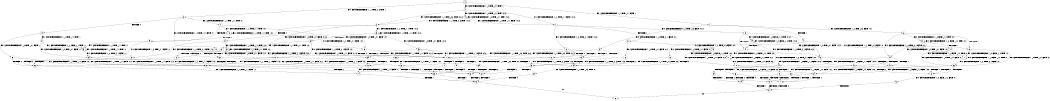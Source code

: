 digraph BCG {
size = "7, 10.5";
center = TRUE;
node [shape = circle];
0 [peripheries = 2];
0 -> 1 [label = "EX !1 !ATOMIC_EXCH_BRANCH (1, +1, TRUE, +1, 1, FALSE) !::"];
0 -> 2 [label = "EX !2 !ATOMIC_EXCH_BRANCH (1, +0, TRUE, +0, 1, TRUE) !::"];
0 -> 3 [label = "EX !0 !ATOMIC_EXCH_BRANCH (1, +1, TRUE, +0, 3, TRUE) !::"];
1 -> 4 [label = "TERMINATE !1"];
1 -> 5 [label = "EX !2 !ATOMIC_EXCH_BRANCH (1, +0, TRUE, +0, 1, FALSE) !:0:1:"];
1 -> 6 [label = "EX !0 !ATOMIC_EXCH_BRANCH (1, +1, TRUE, +0, 3, FALSE) !:0:1:"];
2 -> 7 [label = "EX !1 !ATOMIC_EXCH_BRANCH (1, +1, TRUE, +1, 1, FALSE) !:0:1:2:"];
2 -> 8 [label = "EX !0 !ATOMIC_EXCH_BRANCH (1, +1, TRUE, +0, 3, TRUE) !:0:1:2:"];
2 -> 9 [label = "EX !2 !ATOMIC_EXCH_BRANCH (1, +0, TRUE, +0, 1, TRUE) !:0:1:2:"];
3 -> 10 [label = "TERMINATE !0"];
3 -> 11 [label = "EX !1 !ATOMIC_EXCH_BRANCH (1, +1, TRUE, +1, 1, TRUE) !:0:"];
3 -> 12 [label = "EX !2 !ATOMIC_EXCH_BRANCH (1, +0, TRUE, +0, 1, FALSE) !:0:"];
4 -> 13 [label = "EX !2 !ATOMIC_EXCH_BRANCH (1, +0, TRUE, +0, 1, FALSE) !:0:"];
4 -> 14 [label = "EX !0 !ATOMIC_EXCH_BRANCH (1, +1, TRUE, +0, 3, FALSE) !:0:"];
5 -> 15 [label = "TERMINATE !1"];
5 -> 16 [label = "TERMINATE !2"];
5 -> 17 [label = "EX !0 !ATOMIC_EXCH_BRANCH (1, +1, TRUE, +0, 3, TRUE) !:0:1:2:"];
6 -> 18 [label = "TERMINATE !1"];
6 -> 19 [label = "EX !2 !ATOMIC_EXCH_BRANCH (1, +0, TRUE, +0, 1, FALSE) !:0:1:"];
6 -> 20 [label = "EX !0 !ATOMIC_EXCH_BRANCH (1, +0, FALSE, +1, 2, TRUE) !:0:1:"];
7 -> 21 [label = "TERMINATE !1"];
7 -> 22 [label = "EX !0 !ATOMIC_EXCH_BRANCH (1, +1, TRUE, +0, 3, FALSE) !:0:1:2:"];
7 -> 23 [label = "EX !2 !ATOMIC_EXCH_BRANCH (1, +0, TRUE, +0, 1, FALSE) !:0:1:2:"];
8 -> 24 [label = "TERMINATE !0"];
8 -> 25 [label = "EX !1 !ATOMIC_EXCH_BRANCH (1, +1, TRUE, +1, 1, TRUE) !:0:1:2:"];
8 -> 26 [label = "EX !2 !ATOMIC_EXCH_BRANCH (1, +0, TRUE, +0, 1, FALSE) !:0:1:2:"];
9 -> 7 [label = "EX !1 !ATOMIC_EXCH_BRANCH (1, +1, TRUE, +1, 1, FALSE) !:0:1:2:"];
9 -> 8 [label = "EX !0 !ATOMIC_EXCH_BRANCH (1, +1, TRUE, +0, 3, TRUE) !:0:1:2:"];
9 -> 9 [label = "EX !2 !ATOMIC_EXCH_BRANCH (1, +0, TRUE, +0, 1, TRUE) !:0:1:2:"];
10 -> 27 [label = "EX !1 !ATOMIC_EXCH_BRANCH (1, +1, TRUE, +1, 1, TRUE) !::"];
10 -> 28 [label = "EX !2 !ATOMIC_EXCH_BRANCH (1, +0, TRUE, +0, 1, FALSE) !::"];
11 -> 29 [label = "TERMINATE !0"];
11 -> 30 [label = "EX !2 !ATOMIC_EXCH_BRANCH (1, +0, TRUE, +0, 1, FALSE) !:0:1:"];
11 -> 31 [label = "EX !1 !ATOMIC_EXCH_BRANCH (1, +1, TRUE, +1, 1, TRUE) !:0:1:"];
12 -> 32 [label = "TERMINATE !2"];
12 -> 33 [label = "TERMINATE !0"];
12 -> 17 [label = "EX !1 !ATOMIC_EXCH_BRANCH (1, +1, TRUE, +1, 1, FALSE) !:0:1:2:"];
13 -> 34 [label = "TERMINATE !2"];
13 -> 35 [label = "EX !0 !ATOMIC_EXCH_BRANCH (1, +1, TRUE, +0, 3, TRUE) !:0:2:"];
14 -> 36 [label = "EX !2 !ATOMIC_EXCH_BRANCH (1, +0, TRUE, +0, 1, FALSE) !:0:"];
14 -> 37 [label = "EX !0 !ATOMIC_EXCH_BRANCH (1, +0, FALSE, +1, 2, TRUE) !:0:"];
15 -> 34 [label = "TERMINATE !2"];
15 -> 35 [label = "EX !0 !ATOMIC_EXCH_BRANCH (1, +1, TRUE, +0, 3, TRUE) !:0:2:"];
16 -> 34 [label = "TERMINATE !1"];
16 -> 38 [label = "EX !0 !ATOMIC_EXCH_BRANCH (1, +1, TRUE, +0, 3, TRUE) !:0:1:"];
17 -> 39 [label = "TERMINATE !1"];
17 -> 40 [label = "TERMINATE !2"];
17 -> 41 [label = "TERMINATE !0"];
18 -> 36 [label = "EX !2 !ATOMIC_EXCH_BRANCH (1, +0, TRUE, +0, 1, FALSE) !:0:"];
18 -> 37 [label = "EX !0 !ATOMIC_EXCH_BRANCH (1, +0, FALSE, +1, 2, TRUE) !:0:"];
19 -> 42 [label = "TERMINATE !1"];
19 -> 43 [label = "TERMINATE !2"];
19 -> 44 [label = "EX !0 !ATOMIC_EXCH_BRANCH (1, +0, FALSE, +1, 2, FALSE) !:0:1:2:"];
20 -> 18 [label = "TERMINATE !1"];
20 -> 19 [label = "EX !2 !ATOMIC_EXCH_BRANCH (1, +0, TRUE, +0, 1, FALSE) !:0:1:"];
20 -> 20 [label = "EX !0 !ATOMIC_EXCH_BRANCH (1, +0, FALSE, +1, 2, TRUE) !:0:1:"];
21 -> 45 [label = "EX !0 !ATOMIC_EXCH_BRANCH (1, +1, TRUE, +0, 3, FALSE) !:0:2:"];
21 -> 46 [label = "EX !2 !ATOMIC_EXCH_BRANCH (1, +0, TRUE, +0, 1, FALSE) !:0:2:"];
22 -> 47 [label = "TERMINATE !1"];
22 -> 48 [label = "EX !2 !ATOMIC_EXCH_BRANCH (1, +0, TRUE, +0, 1, FALSE) !:0:1:2:"];
22 -> 49 [label = "EX !0 !ATOMIC_EXCH_BRANCH (1, +0, FALSE, +1, 2, TRUE) !:0:1:2:"];
23 -> 15 [label = "TERMINATE !1"];
23 -> 16 [label = "TERMINATE !2"];
23 -> 17 [label = "EX !0 !ATOMIC_EXCH_BRANCH (1, +1, TRUE, +0, 3, TRUE) !:0:1:2:"];
24 -> 50 [label = "EX !1 !ATOMIC_EXCH_BRANCH (1, +1, TRUE, +1, 1, TRUE) !:1:2:"];
24 -> 51 [label = "EX !2 !ATOMIC_EXCH_BRANCH (1, +0, TRUE, +0, 1, FALSE) !:1:2:"];
25 -> 52 [label = "TERMINATE !0"];
25 -> 53 [label = "EX !2 !ATOMIC_EXCH_BRANCH (1, +0, TRUE, +0, 1, FALSE) !:0:1:2:"];
25 -> 25 [label = "EX !1 !ATOMIC_EXCH_BRANCH (1, +1, TRUE, +1, 1, TRUE) !:0:1:2:"];
26 -> 32 [label = "TERMINATE !2"];
26 -> 33 [label = "TERMINATE !0"];
26 -> 17 [label = "EX !1 !ATOMIC_EXCH_BRANCH (1, +1, TRUE, +1, 1, FALSE) !:0:1:2:"];
27 -> 54 [label = "EX !2 !ATOMIC_EXCH_BRANCH (1, +0, TRUE, +0, 1, FALSE) !:1:"];
27 -> 55 [label = "EX !1 !ATOMIC_EXCH_BRANCH (1, +1, TRUE, +1, 1, TRUE) !:1:"];
28 -> 56 [label = "TERMINATE !2"];
28 -> 57 [label = "EX !1 !ATOMIC_EXCH_BRANCH (1, +1, TRUE, +1, 1, FALSE) !:1:2:"];
29 -> 54 [label = "EX !2 !ATOMIC_EXCH_BRANCH (1, +0, TRUE, +0, 1, FALSE) !:1:"];
29 -> 55 [label = "EX !1 !ATOMIC_EXCH_BRANCH (1, +1, TRUE, +1, 1, TRUE) !:1:"];
30 -> 58 [label = "TERMINATE !2"];
30 -> 59 [label = "TERMINATE !0"];
30 -> 17 [label = "EX !1 !ATOMIC_EXCH_BRANCH (1, +1, TRUE, +1, 1, FALSE) !:0:1:2:"];
31 -> 29 [label = "TERMINATE !0"];
31 -> 30 [label = "EX !2 !ATOMIC_EXCH_BRANCH (1, +0, TRUE, +0, 1, FALSE) !:0:1:"];
31 -> 31 [label = "EX !1 !ATOMIC_EXCH_BRANCH (1, +1, TRUE, +1, 1, TRUE) !:0:1:"];
32 -> 56 [label = "TERMINATE !0"];
32 -> 38 [label = "EX !1 !ATOMIC_EXCH_BRANCH (1, +1, TRUE, +1, 1, FALSE) !:0:1:"];
33 -> 56 [label = "TERMINATE !2"];
33 -> 57 [label = "EX !1 !ATOMIC_EXCH_BRANCH (1, +1, TRUE, +1, 1, FALSE) !:1:2:"];
34 -> 60 [label = "EX !0 !ATOMIC_EXCH_BRANCH (1, +1, TRUE, +0, 3, TRUE) !:0:"];
35 -> 61 [label = "TERMINATE !2"];
35 -> 62 [label = "TERMINATE !0"];
36 -> 63 [label = "TERMINATE !2"];
36 -> 64 [label = "EX !0 !ATOMIC_EXCH_BRANCH (1, +0, FALSE, +1, 2, FALSE) !:0:2:"];
37 -> 36 [label = "EX !2 !ATOMIC_EXCH_BRANCH (1, +0, TRUE, +0, 1, FALSE) !:0:"];
37 -> 37 [label = "EX !0 !ATOMIC_EXCH_BRANCH (1, +0, FALSE, +1, 2, TRUE) !:0:"];
38 -> 61 [label = "TERMINATE !1"];
38 -> 65 [label = "TERMINATE !0"];
39 -> 61 [label = "TERMINATE !2"];
39 -> 62 [label = "TERMINATE !0"];
40 -> 61 [label = "TERMINATE !1"];
40 -> 65 [label = "TERMINATE !0"];
41 -> 62 [label = "TERMINATE !1"];
41 -> 65 [label = "TERMINATE !2"];
42 -> 63 [label = "TERMINATE !2"];
42 -> 64 [label = "EX !0 !ATOMIC_EXCH_BRANCH (1, +0, FALSE, +1, 2, FALSE) !:0:2:"];
43 -> 63 [label = "TERMINATE !1"];
43 -> 66 [label = "EX !0 !ATOMIC_EXCH_BRANCH (1, +0, FALSE, +1, 2, FALSE) !:0:1:"];
44 -> 67 [label = "TERMINATE !1"];
44 -> 68 [label = "TERMINATE !2"];
44 -> 69 [label = "TERMINATE !0"];
45 -> 70 [label = "EX !2 !ATOMIC_EXCH_BRANCH (1, +0, TRUE, +0, 1, FALSE) !:0:2:"];
45 -> 71 [label = "EX !0 !ATOMIC_EXCH_BRANCH (1, +0, FALSE, +1, 2, TRUE) !:0:2:"];
46 -> 34 [label = "TERMINATE !2"];
46 -> 35 [label = "EX !0 !ATOMIC_EXCH_BRANCH (1, +1, TRUE, +0, 3, TRUE) !:0:2:"];
47 -> 70 [label = "EX !2 !ATOMIC_EXCH_BRANCH (1, +0, TRUE, +0, 1, FALSE) !:0:2:"];
47 -> 71 [label = "EX !0 !ATOMIC_EXCH_BRANCH (1, +0, FALSE, +1, 2, TRUE) !:0:2:"];
48 -> 42 [label = "TERMINATE !1"];
48 -> 43 [label = "TERMINATE !2"];
48 -> 44 [label = "EX !0 !ATOMIC_EXCH_BRANCH (1, +0, FALSE, +1, 2, FALSE) !:0:1:2:"];
49 -> 47 [label = "TERMINATE !1"];
49 -> 48 [label = "EX !2 !ATOMIC_EXCH_BRANCH (1, +0, TRUE, +0, 1, FALSE) !:0:1:2:"];
49 -> 49 [label = "EX !0 !ATOMIC_EXCH_BRANCH (1, +0, FALSE, +1, 2, TRUE) !:0:1:2:"];
50 -> 72 [label = "EX !2 !ATOMIC_EXCH_BRANCH (1, +0, TRUE, +0, 1, FALSE) !:1:2:"];
50 -> 50 [label = "EX !1 !ATOMIC_EXCH_BRANCH (1, +1, TRUE, +1, 1, TRUE) !:1:2:"];
51 -> 56 [label = "TERMINATE !2"];
51 -> 57 [label = "EX !1 !ATOMIC_EXCH_BRANCH (1, +1, TRUE, +1, 1, FALSE) !:1:2:"];
52 -> 72 [label = "EX !2 !ATOMIC_EXCH_BRANCH (1, +0, TRUE, +0, 1, FALSE) !:1:2:"];
52 -> 50 [label = "EX !1 !ATOMIC_EXCH_BRANCH (1, +1, TRUE, +1, 1, TRUE) !:1:2:"];
53 -> 58 [label = "TERMINATE !2"];
53 -> 59 [label = "TERMINATE !0"];
53 -> 17 [label = "EX !1 !ATOMIC_EXCH_BRANCH (1, +1, TRUE, +1, 1, FALSE) !:0:1:2:"];
54 -> 73 [label = "TERMINATE !2"];
54 -> 57 [label = "EX !1 !ATOMIC_EXCH_BRANCH (1, +1, TRUE, +1, 1, FALSE) !:1:2:"];
55 -> 54 [label = "EX !2 !ATOMIC_EXCH_BRANCH (1, +0, TRUE, +0, 1, FALSE) !:1:"];
55 -> 55 [label = "EX !1 !ATOMIC_EXCH_BRANCH (1, +1, TRUE, +1, 1, TRUE) !:1:"];
56 -> 74 [label = "EX !1 !ATOMIC_EXCH_BRANCH (1, +1, TRUE, +1, 1, FALSE) !:1:"];
57 -> 62 [label = "TERMINATE !1"];
57 -> 65 [label = "TERMINATE !2"];
58 -> 73 [label = "TERMINATE !0"];
58 -> 38 [label = "EX !1 !ATOMIC_EXCH_BRANCH (1, +1, TRUE, +1, 1, FALSE) !:0:1:"];
59 -> 73 [label = "TERMINATE !2"];
59 -> 57 [label = "EX !1 !ATOMIC_EXCH_BRANCH (1, +1, TRUE, +1, 1, FALSE) !:1:2:"];
60 -> 75 [label = "TERMINATE !0"];
61 -> 75 [label = "TERMINATE !0"];
62 -> 75 [label = "TERMINATE !2"];
63 -> 76 [label = "EX !0 !ATOMIC_EXCH_BRANCH (1, +0, FALSE, +1, 2, FALSE) !:0:"];
64 -> 77 [label = "TERMINATE !2"];
64 -> 78 [label = "TERMINATE !0"];
65 -> 75 [label = "TERMINATE !1"];
66 -> 77 [label = "TERMINATE !1"];
66 -> 79 [label = "TERMINATE !0"];
67 -> 77 [label = "TERMINATE !2"];
67 -> 78 [label = "TERMINATE !0"];
68 -> 77 [label = "TERMINATE !1"];
68 -> 79 [label = "TERMINATE !0"];
69 -> 78 [label = "TERMINATE !1"];
69 -> 79 [label = "TERMINATE !2"];
70 -> 63 [label = "TERMINATE !2"];
70 -> 64 [label = "EX !0 !ATOMIC_EXCH_BRANCH (1, +0, FALSE, +1, 2, FALSE) !:0:2:"];
71 -> 70 [label = "EX !2 !ATOMIC_EXCH_BRANCH (1, +0, TRUE, +0, 1, FALSE) !:0:2:"];
71 -> 71 [label = "EX !0 !ATOMIC_EXCH_BRANCH (1, +0, FALSE, +1, 2, TRUE) !:0:2:"];
72 -> 73 [label = "TERMINATE !2"];
72 -> 57 [label = "EX !1 !ATOMIC_EXCH_BRANCH (1, +1, TRUE, +1, 1, FALSE) !:1:2:"];
73 -> 74 [label = "EX !1 !ATOMIC_EXCH_BRANCH (1, +1, TRUE, +1, 1, FALSE) !:1:"];
74 -> 75 [label = "TERMINATE !1"];
75 -> 80 [label = "exit"];
76 -> 81 [label = "TERMINATE !0"];
77 -> 81 [label = "TERMINATE !0"];
78 -> 81 [label = "TERMINATE !2"];
79 -> 81 [label = "TERMINATE !1"];
81 -> 80 [label = "exit"];
}
